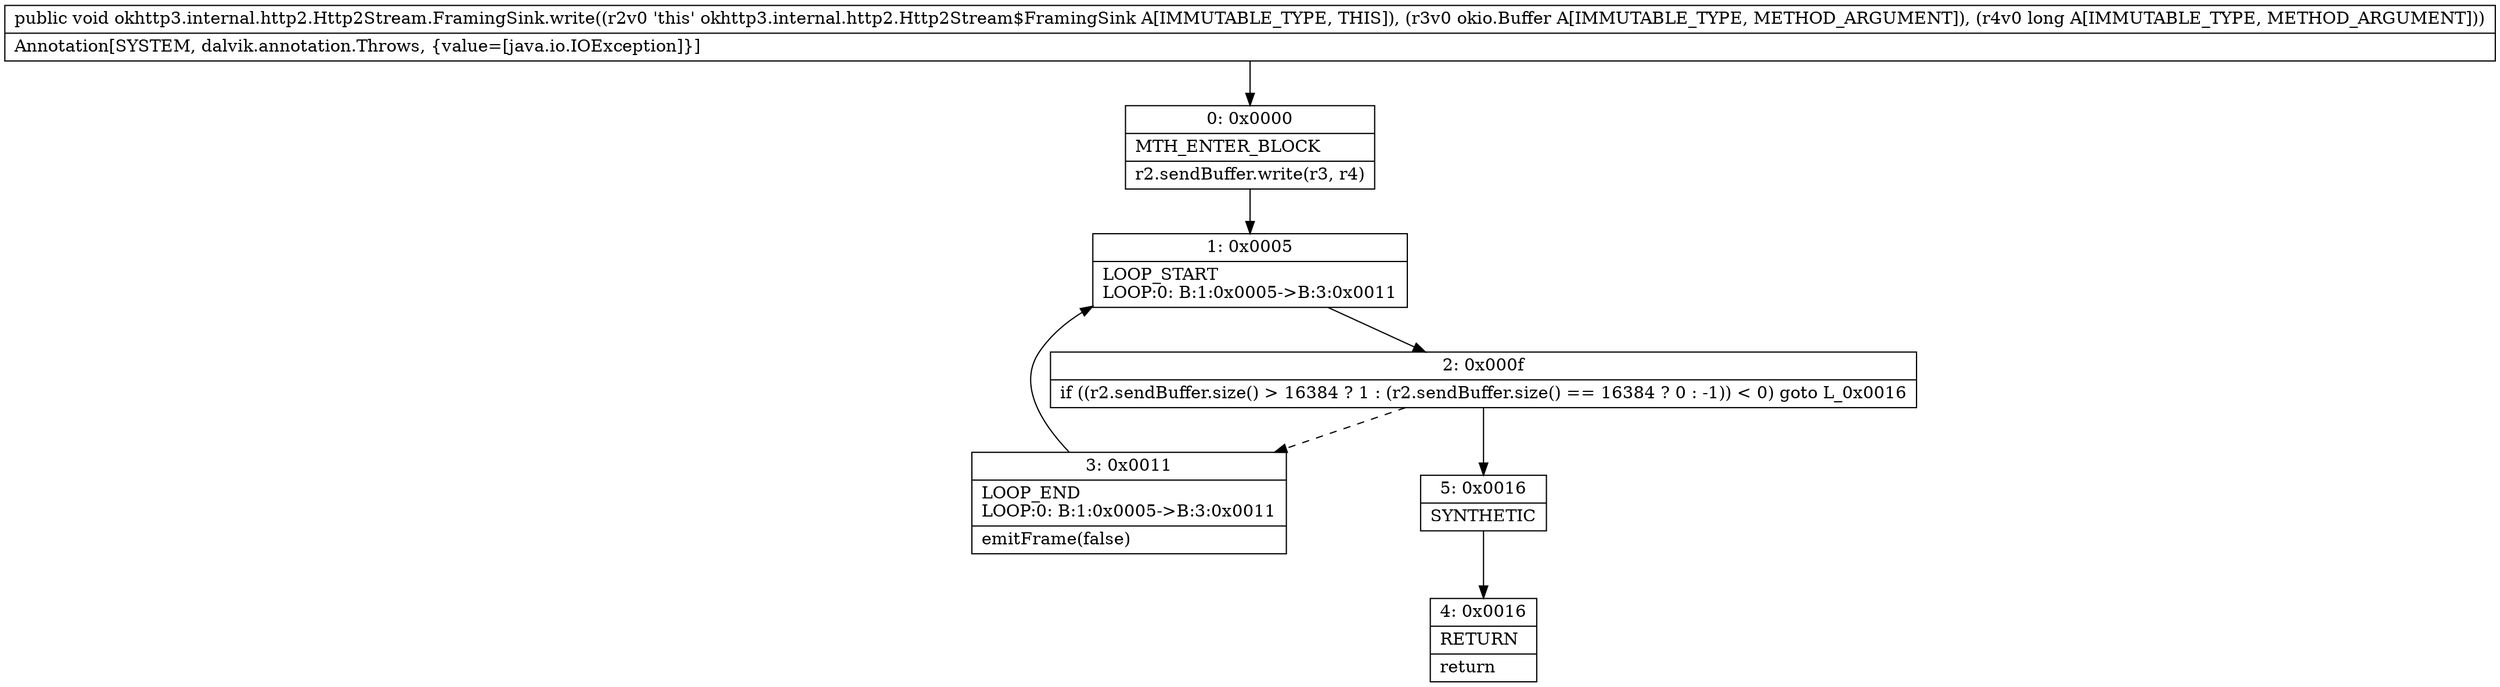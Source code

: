 digraph "CFG forokhttp3.internal.http2.Http2Stream.FramingSink.write(Lokio\/Buffer;J)V" {
Node_0 [shape=record,label="{0\:\ 0x0000|MTH_ENTER_BLOCK\l|r2.sendBuffer.write(r3, r4)\l}"];
Node_1 [shape=record,label="{1\:\ 0x0005|LOOP_START\lLOOP:0: B:1:0x0005\-\>B:3:0x0011\l}"];
Node_2 [shape=record,label="{2\:\ 0x000f|if ((r2.sendBuffer.size() \> 16384 ? 1 : (r2.sendBuffer.size() == 16384 ? 0 : \-1)) \< 0) goto L_0x0016\l}"];
Node_3 [shape=record,label="{3\:\ 0x0011|LOOP_END\lLOOP:0: B:1:0x0005\-\>B:3:0x0011\l|emitFrame(false)\l}"];
Node_4 [shape=record,label="{4\:\ 0x0016|RETURN\l|return\l}"];
Node_5 [shape=record,label="{5\:\ 0x0016|SYNTHETIC\l}"];
MethodNode[shape=record,label="{public void okhttp3.internal.http2.Http2Stream.FramingSink.write((r2v0 'this' okhttp3.internal.http2.Http2Stream$FramingSink A[IMMUTABLE_TYPE, THIS]), (r3v0 okio.Buffer A[IMMUTABLE_TYPE, METHOD_ARGUMENT]), (r4v0 long A[IMMUTABLE_TYPE, METHOD_ARGUMENT]))  | Annotation[SYSTEM, dalvik.annotation.Throws, \{value=[java.io.IOException]\}]\l}"];
MethodNode -> Node_0;
Node_0 -> Node_1;
Node_1 -> Node_2;
Node_2 -> Node_3[style=dashed];
Node_2 -> Node_5;
Node_3 -> Node_1;
Node_5 -> Node_4;
}

